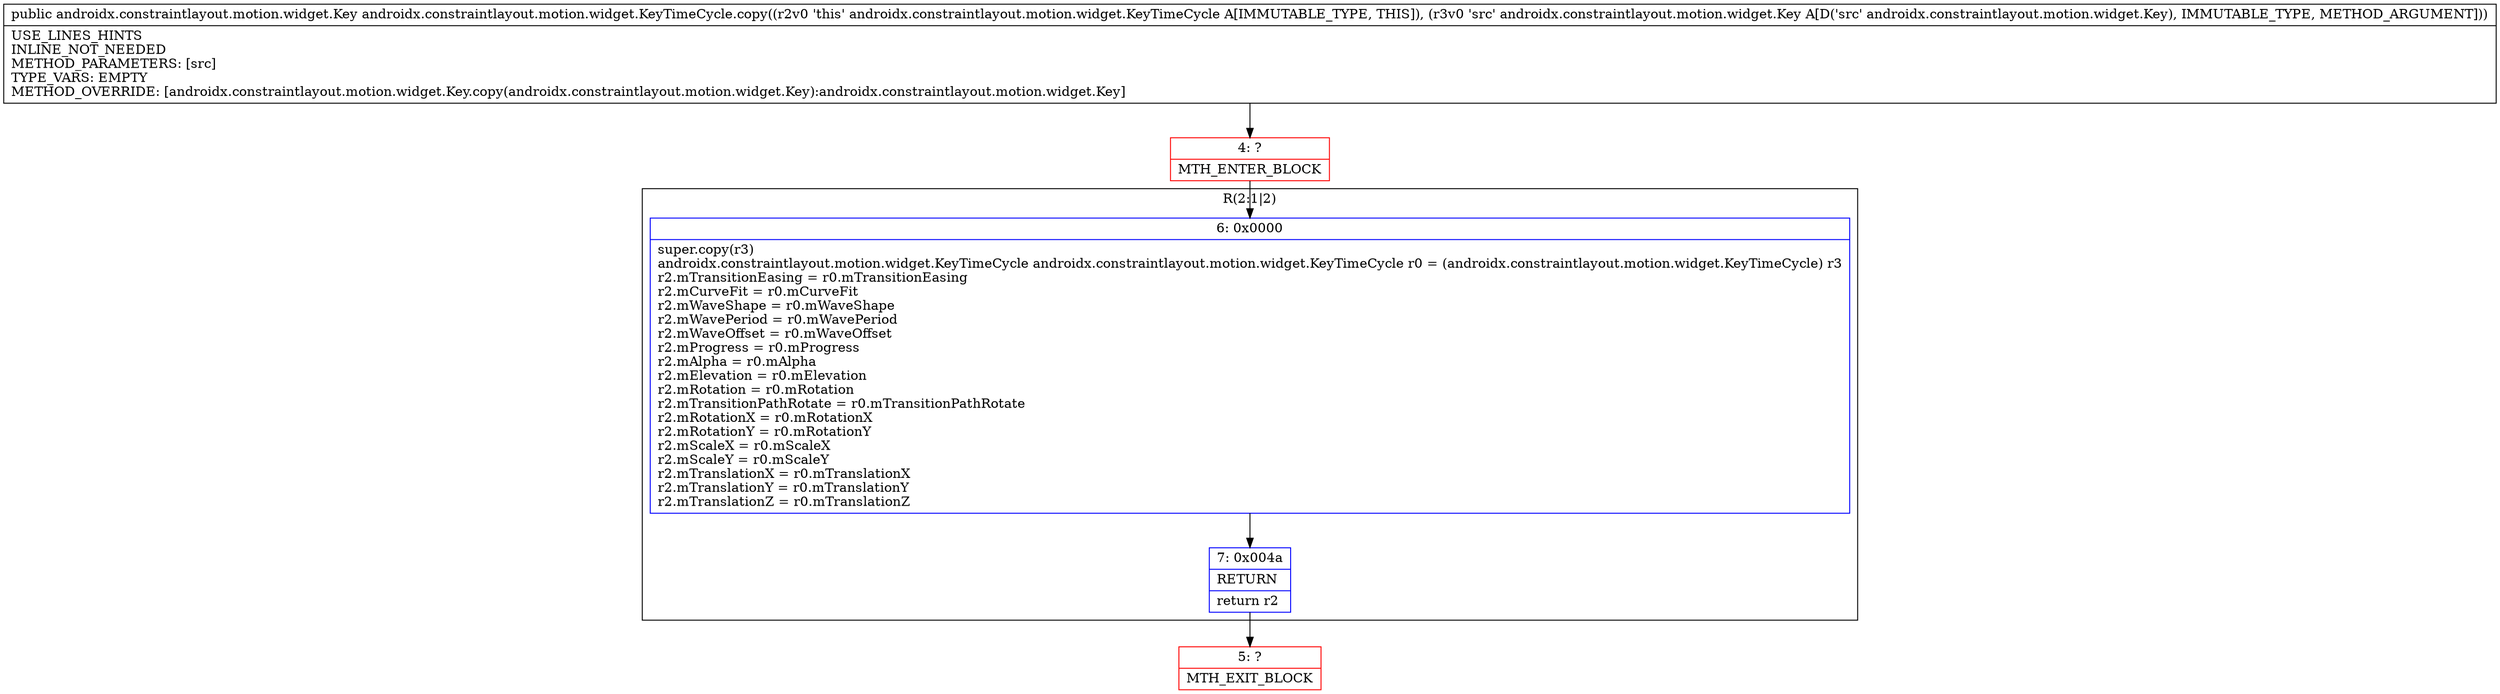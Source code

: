digraph "CFG forandroidx.constraintlayout.motion.widget.KeyTimeCycle.copy(Landroidx\/constraintlayout\/motion\/widget\/Key;)Landroidx\/constraintlayout\/motion\/widget\/Key;" {
subgraph cluster_Region_272478312 {
label = "R(2:1|2)";
node [shape=record,color=blue];
Node_6 [shape=record,label="{6\:\ 0x0000|super.copy(r3)\landroidx.constraintlayout.motion.widget.KeyTimeCycle androidx.constraintlayout.motion.widget.KeyTimeCycle r0 = (androidx.constraintlayout.motion.widget.KeyTimeCycle) r3\lr2.mTransitionEasing = r0.mTransitionEasing\lr2.mCurveFit = r0.mCurveFit\lr2.mWaveShape = r0.mWaveShape\lr2.mWavePeriod = r0.mWavePeriod\lr2.mWaveOffset = r0.mWaveOffset\lr2.mProgress = r0.mProgress\lr2.mAlpha = r0.mAlpha\lr2.mElevation = r0.mElevation\lr2.mRotation = r0.mRotation\lr2.mTransitionPathRotate = r0.mTransitionPathRotate\lr2.mRotationX = r0.mRotationX\lr2.mRotationY = r0.mRotationY\lr2.mScaleX = r0.mScaleX\lr2.mScaleY = r0.mScaleY\lr2.mTranslationX = r0.mTranslationX\lr2.mTranslationY = r0.mTranslationY\lr2.mTranslationZ = r0.mTranslationZ\l}"];
Node_7 [shape=record,label="{7\:\ 0x004a|RETURN\l|return r2\l}"];
}
Node_4 [shape=record,color=red,label="{4\:\ ?|MTH_ENTER_BLOCK\l}"];
Node_5 [shape=record,color=red,label="{5\:\ ?|MTH_EXIT_BLOCK\l}"];
MethodNode[shape=record,label="{public androidx.constraintlayout.motion.widget.Key androidx.constraintlayout.motion.widget.KeyTimeCycle.copy((r2v0 'this' androidx.constraintlayout.motion.widget.KeyTimeCycle A[IMMUTABLE_TYPE, THIS]), (r3v0 'src' androidx.constraintlayout.motion.widget.Key A[D('src' androidx.constraintlayout.motion.widget.Key), IMMUTABLE_TYPE, METHOD_ARGUMENT]))  | USE_LINES_HINTS\lINLINE_NOT_NEEDED\lMETHOD_PARAMETERS: [src]\lTYPE_VARS: EMPTY\lMETHOD_OVERRIDE: [androidx.constraintlayout.motion.widget.Key.copy(androidx.constraintlayout.motion.widget.Key):androidx.constraintlayout.motion.widget.Key]\l}"];
MethodNode -> Node_4;Node_6 -> Node_7;
Node_7 -> Node_5;
Node_4 -> Node_6;
}

